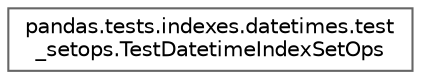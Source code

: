 digraph "Graphical Class Hierarchy"
{
 // LATEX_PDF_SIZE
  bgcolor="transparent";
  edge [fontname=Helvetica,fontsize=10,labelfontname=Helvetica,labelfontsize=10];
  node [fontname=Helvetica,fontsize=10,shape=box,height=0.2,width=0.4];
  rankdir="LR";
  Node0 [id="Node000000",label="pandas.tests.indexes.datetimes.test\l_setops.TestDatetimeIndexSetOps",height=0.2,width=0.4,color="grey40", fillcolor="white", style="filled",URL="$d0/d14/classpandas_1_1tests_1_1indexes_1_1datetimes_1_1test__setops_1_1TestDatetimeIndexSetOps.html",tooltip=" "];
}
